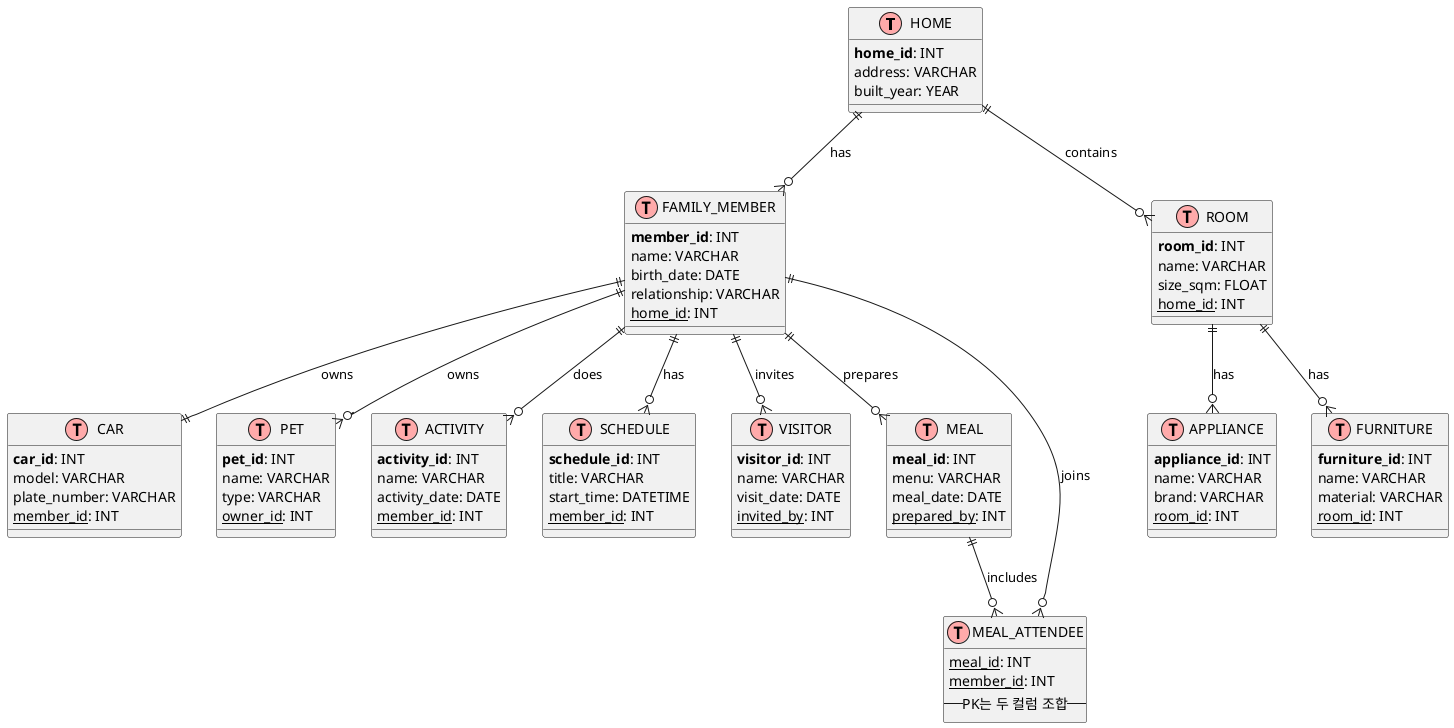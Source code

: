 @startuml
!define table(x) class x << (T,#FFAAAA) >>
!define primary_key(x) <b>x</b>
!define foreign_key(x) <u>x</u>

'------------------ 엔터티 정의 --------------------
table(HOME) {
    primary_key(home_id): INT
    address: VARCHAR
    built_year: YEAR
}

table(FAMILY_MEMBER) {
    primary_key(member_id): INT
    name: VARCHAR
    birth_date: DATE
    relationship: VARCHAR
    foreign_key(home_id): INT
}

table(ROOM) {
    primary_key(room_id): INT
    name: VARCHAR
    size_sqm: FLOAT
    foreign_key(home_id): INT
}

table(APPLIANCE) {
    primary_key(appliance_id): INT
    name: VARCHAR
    brand: VARCHAR
    foreign_key(room_id): INT
}

table(FURNITURE) {
    primary_key(furniture_id): INT
    name: VARCHAR
    material: VARCHAR
    foreign_key(room_id): INT
}

table(CAR) {
    primary_key(car_id): INT
    model: VARCHAR
    plate_number: VARCHAR
    foreign_key(member_id): INT
}

table(PET) {
    primary_key(pet_id): INT
    name: VARCHAR
    type: VARCHAR
    foreign_key(owner_id): INT
}

table(ACTIVITY) {
    primary_key(activity_id): INT
    name: VARCHAR
    activity_date: DATE
    foreign_key(member_id): INT
}

table(SCHEDULE) {
    primary_key(schedule_id): INT
    title: VARCHAR
    start_time: DATETIME
    foreign_key(member_id): INT
}

table(VISITOR) {
    primary_key(visitor_id): INT
    name: VARCHAR
    visit_date: DATE
    foreign_key(invited_by): INT
}

table(MEAL) {
    primary_key(meal_id): INT
    menu: VARCHAR
    meal_date: DATE
    foreign_key(prepared_by): INT
}

table(MEAL_ATTENDEE) {
    foreign_key(meal_id): INT
    foreign_key(member_id): INT
    -- PK는 두 컬럼 조합 --
}

'------------------ 관계 정의 --------------------

HOME ||--o{ FAMILY_MEMBER : has
HOME ||--o{ ROOM : contains

ROOM ||--o{ APPLIANCE : has
ROOM ||--o{ FURNITURE : has

FAMILY_MEMBER ||--|| CAR : owns
FAMILY_MEMBER ||--o{ PET : owns
FAMILY_MEMBER ||--o{ ACTIVITY : does
FAMILY_MEMBER ||--o{ SCHEDULE : has
FAMILY_MEMBER ||--o{ VISITOR : invites
FAMILY_MEMBER ||--o{ MEAL : prepares

MEAL ||--o{ MEAL_ATTENDEE : includes
FAMILY_MEMBER ||--o{ MEAL_ATTENDEE : joins

@enduml
